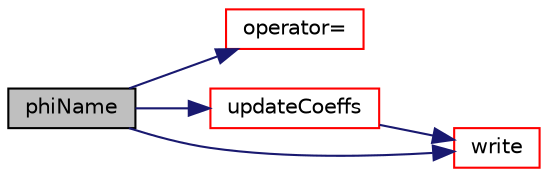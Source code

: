 digraph "phiName"
{
  bgcolor="transparent";
  edge [fontname="Helvetica",fontsize="10",labelfontname="Helvetica",labelfontsize="10"];
  node [fontname="Helvetica",fontsize="10",shape=record];
  rankdir="LR";
  Node1 [label="phiName",height=0.2,width=0.4,color="black", fillcolor="grey75", style="filled", fontcolor="black"];
  Node1 -> Node2 [color="midnightblue",fontsize="10",style="solid",fontname="Helvetica"];
  Node2 [label="operator=",height=0.2,width=0.4,color="red",URL="$a01962.html#ac6e6d24b5f1a53d97efd5c64cfe58ace"];
  Node1 -> Node3 [color="midnightblue",fontsize="10",style="solid",fontname="Helvetica"];
  Node3 [label="updateCoeffs",height=0.2,width=0.4,color="red",URL="$a01962.html#a7e24eafac629d3733181cd942d4c902f",tooltip="Update the coefficients associated with the patch field. "];
  Node3 -> Node4 [color="midnightblue",fontsize="10",style="solid",fontname="Helvetica"];
  Node4 [label="write",height=0.2,width=0.4,color="red",URL="$a01962.html#a0941061ad5a26be83b4107d05750ace6",tooltip="Write. "];
  Node1 -> Node4 [color="midnightblue",fontsize="10",style="solid",fontname="Helvetica"];
}
